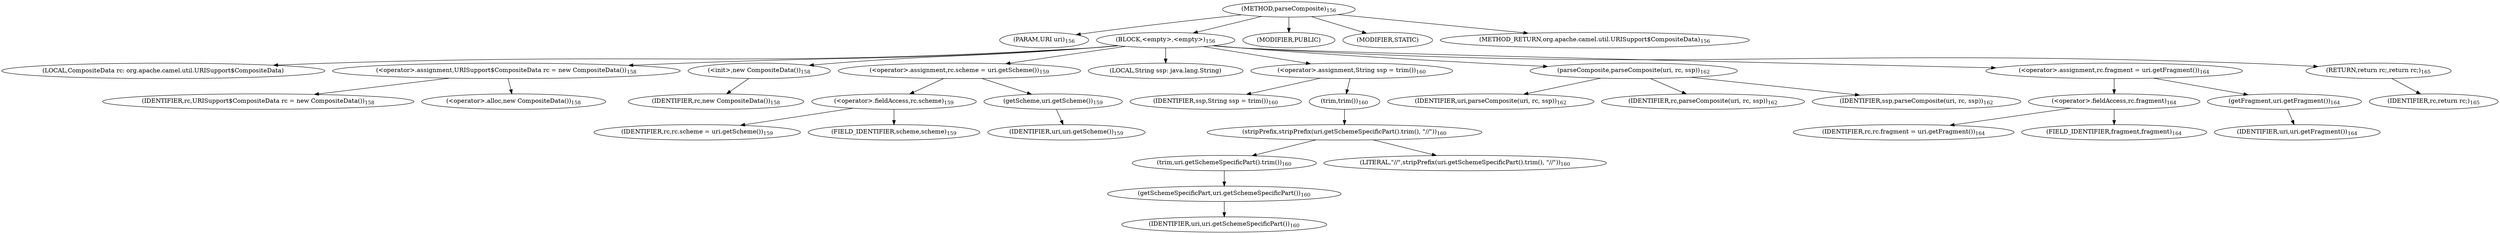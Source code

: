 digraph "parseComposite" {  
"459" [label = <(METHOD,parseComposite)<SUB>156</SUB>> ]
"460" [label = <(PARAM,URI uri)<SUB>156</SUB>> ]
"461" [label = <(BLOCK,&lt;empty&gt;,&lt;empty&gt;)<SUB>156</SUB>> ]
"28" [label = <(LOCAL,CompositeData rc: org.apache.camel.util.URISupport$CompositeData)> ]
"462" [label = <(&lt;operator&gt;.assignment,URISupport$CompositeData rc = new CompositeData())<SUB>158</SUB>> ]
"463" [label = <(IDENTIFIER,rc,URISupport$CompositeData rc = new CompositeData())<SUB>158</SUB>> ]
"464" [label = <(&lt;operator&gt;.alloc,new CompositeData())<SUB>158</SUB>> ]
"465" [label = <(&lt;init&gt;,new CompositeData())<SUB>158</SUB>> ]
"27" [label = <(IDENTIFIER,rc,new CompositeData())<SUB>158</SUB>> ]
"466" [label = <(&lt;operator&gt;.assignment,rc.scheme = uri.getScheme())<SUB>159</SUB>> ]
"467" [label = <(&lt;operator&gt;.fieldAccess,rc.scheme)<SUB>159</SUB>> ]
"468" [label = <(IDENTIFIER,rc,rc.scheme = uri.getScheme())<SUB>159</SUB>> ]
"469" [label = <(FIELD_IDENTIFIER,scheme,scheme)<SUB>159</SUB>> ]
"470" [label = <(getScheme,uri.getScheme())<SUB>159</SUB>> ]
"471" [label = <(IDENTIFIER,uri,uri.getScheme())<SUB>159</SUB>> ]
"472" [label = <(LOCAL,String ssp: java.lang.String)> ]
"473" [label = <(&lt;operator&gt;.assignment,String ssp = trim())<SUB>160</SUB>> ]
"474" [label = <(IDENTIFIER,ssp,String ssp = trim())<SUB>160</SUB>> ]
"475" [label = <(trim,trim())<SUB>160</SUB>> ]
"476" [label = <(stripPrefix,stripPrefix(uri.getSchemeSpecificPart().trim(), &quot;//&quot;))<SUB>160</SUB>> ]
"477" [label = <(trim,uri.getSchemeSpecificPart().trim())<SUB>160</SUB>> ]
"478" [label = <(getSchemeSpecificPart,uri.getSchemeSpecificPart())<SUB>160</SUB>> ]
"479" [label = <(IDENTIFIER,uri,uri.getSchemeSpecificPart())<SUB>160</SUB>> ]
"480" [label = <(LITERAL,&quot;//&quot;,stripPrefix(uri.getSchemeSpecificPart().trim(), &quot;//&quot;))<SUB>160</SUB>> ]
"481" [label = <(parseComposite,parseComposite(uri, rc, ssp))<SUB>162</SUB>> ]
"482" [label = <(IDENTIFIER,uri,parseComposite(uri, rc, ssp))<SUB>162</SUB>> ]
"483" [label = <(IDENTIFIER,rc,parseComposite(uri, rc, ssp))<SUB>162</SUB>> ]
"484" [label = <(IDENTIFIER,ssp,parseComposite(uri, rc, ssp))<SUB>162</SUB>> ]
"485" [label = <(&lt;operator&gt;.assignment,rc.fragment = uri.getFragment())<SUB>164</SUB>> ]
"486" [label = <(&lt;operator&gt;.fieldAccess,rc.fragment)<SUB>164</SUB>> ]
"487" [label = <(IDENTIFIER,rc,rc.fragment = uri.getFragment())<SUB>164</SUB>> ]
"488" [label = <(FIELD_IDENTIFIER,fragment,fragment)<SUB>164</SUB>> ]
"489" [label = <(getFragment,uri.getFragment())<SUB>164</SUB>> ]
"490" [label = <(IDENTIFIER,uri,uri.getFragment())<SUB>164</SUB>> ]
"491" [label = <(RETURN,return rc;,return rc;)<SUB>165</SUB>> ]
"492" [label = <(IDENTIFIER,rc,return rc;)<SUB>165</SUB>> ]
"493" [label = <(MODIFIER,PUBLIC)> ]
"494" [label = <(MODIFIER,STATIC)> ]
"495" [label = <(METHOD_RETURN,org.apache.camel.util.URISupport$CompositeData)<SUB>156</SUB>> ]
  "459" -> "460" 
  "459" -> "461" 
  "459" -> "493" 
  "459" -> "494" 
  "459" -> "495" 
  "461" -> "28" 
  "461" -> "462" 
  "461" -> "465" 
  "461" -> "466" 
  "461" -> "472" 
  "461" -> "473" 
  "461" -> "481" 
  "461" -> "485" 
  "461" -> "491" 
  "462" -> "463" 
  "462" -> "464" 
  "465" -> "27" 
  "466" -> "467" 
  "466" -> "470" 
  "467" -> "468" 
  "467" -> "469" 
  "470" -> "471" 
  "473" -> "474" 
  "473" -> "475" 
  "475" -> "476" 
  "476" -> "477" 
  "476" -> "480" 
  "477" -> "478" 
  "478" -> "479" 
  "481" -> "482" 
  "481" -> "483" 
  "481" -> "484" 
  "485" -> "486" 
  "485" -> "489" 
  "486" -> "487" 
  "486" -> "488" 
  "489" -> "490" 
  "491" -> "492" 
}
